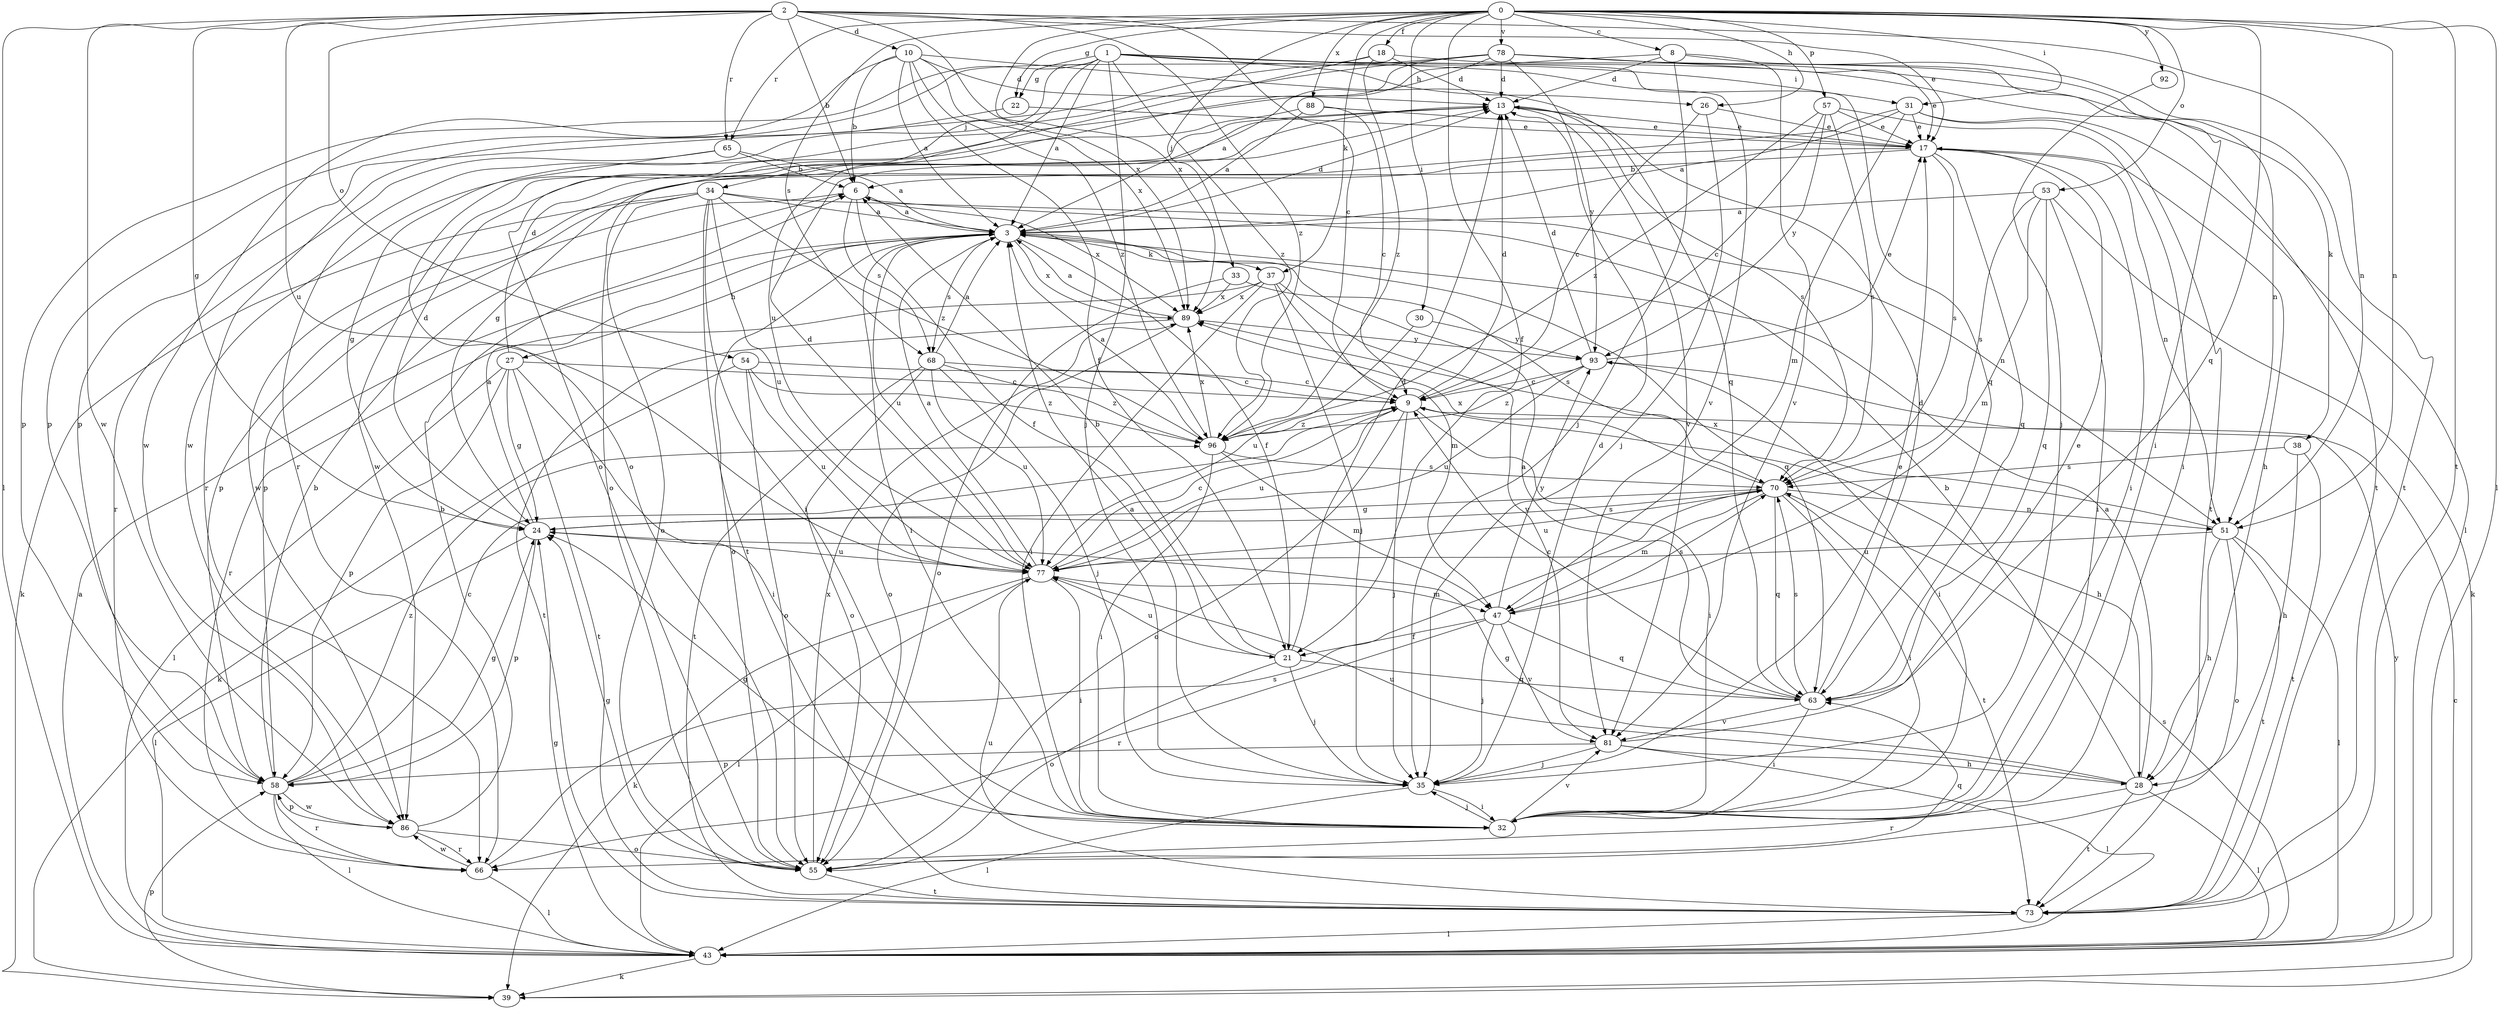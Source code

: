 strict digraph  {
0;
1;
2;
3;
6;
8;
9;
10;
13;
17;
18;
21;
22;
24;
26;
27;
28;
30;
31;
32;
33;
34;
35;
37;
38;
39;
43;
47;
51;
53;
54;
55;
57;
58;
63;
65;
66;
68;
70;
73;
77;
78;
81;
86;
88;
89;
92;
93;
96;
0 -> 8  [label=c];
0 -> 18  [label=f];
0 -> 21  [label=f];
0 -> 22  [label=g];
0 -> 26  [label=h];
0 -> 30  [label=i];
0 -> 31  [label=i];
0 -> 33  [label=j];
0 -> 37  [label=k];
0 -> 43  [label=l];
0 -> 51  [label=n];
0 -> 53  [label=o];
0 -> 57  [label=p];
0 -> 63  [label=q];
0 -> 65  [label=r];
0 -> 68  [label=s];
0 -> 73  [label=t];
0 -> 78  [label=v];
0 -> 88  [label=x];
0 -> 89  [label=x];
0 -> 92  [label=y];
1 -> 3  [label=a];
1 -> 22  [label=g];
1 -> 26  [label=h];
1 -> 31  [label=i];
1 -> 34  [label=j];
1 -> 35  [label=j];
1 -> 58  [label=p];
1 -> 63  [label=q];
1 -> 73  [label=t];
1 -> 77  [label=u];
1 -> 81  [label=v];
1 -> 96  [label=z];
2 -> 6  [label=b];
2 -> 9  [label=c];
2 -> 10  [label=d];
2 -> 17  [label=e];
2 -> 24  [label=g];
2 -> 43  [label=l];
2 -> 51  [label=n];
2 -> 54  [label=o];
2 -> 65  [label=r];
2 -> 77  [label=u];
2 -> 86  [label=w];
2 -> 89  [label=x];
2 -> 96  [label=z];
3 -> 13  [label=d];
3 -> 21  [label=f];
3 -> 27  [label=h];
3 -> 32  [label=i];
3 -> 37  [label=k];
3 -> 55  [label=o];
3 -> 63  [label=q];
3 -> 68  [label=s];
3 -> 77  [label=u];
3 -> 89  [label=x];
6 -> 3  [label=a];
6 -> 21  [label=f];
6 -> 58  [label=p];
6 -> 68  [label=s];
6 -> 89  [label=x];
8 -> 13  [label=d];
8 -> 35  [label=j];
8 -> 73  [label=t];
8 -> 81  [label=v];
8 -> 86  [label=w];
9 -> 13  [label=d];
9 -> 28  [label=h];
9 -> 32  [label=i];
9 -> 35  [label=j];
9 -> 55  [label=o];
9 -> 77  [label=u];
9 -> 96  [label=z];
10 -> 3  [label=a];
10 -> 6  [label=b];
10 -> 13  [label=d];
10 -> 21  [label=f];
10 -> 63  [label=q];
10 -> 86  [label=w];
10 -> 89  [label=x];
10 -> 96  [label=z];
13 -> 17  [label=e];
13 -> 55  [label=o];
13 -> 70  [label=s];
13 -> 81  [label=v];
17 -> 6  [label=b];
17 -> 28  [label=h];
17 -> 32  [label=i];
17 -> 51  [label=n];
17 -> 63  [label=q];
17 -> 70  [label=s];
17 -> 86  [label=w];
18 -> 13  [label=d];
18 -> 38  [label=k];
18 -> 55  [label=o];
18 -> 58  [label=p];
18 -> 96  [label=z];
21 -> 6  [label=b];
21 -> 13  [label=d];
21 -> 35  [label=j];
21 -> 55  [label=o];
21 -> 63  [label=q];
21 -> 77  [label=u];
22 -> 17  [label=e];
22 -> 66  [label=r];
24 -> 3  [label=a];
24 -> 13  [label=d];
24 -> 43  [label=l];
24 -> 58  [label=p];
24 -> 70  [label=s];
24 -> 77  [label=u];
26 -> 9  [label=c];
26 -> 17  [label=e];
26 -> 35  [label=j];
27 -> 9  [label=c];
27 -> 13  [label=d];
27 -> 24  [label=g];
27 -> 32  [label=i];
27 -> 43  [label=l];
27 -> 58  [label=p];
27 -> 73  [label=t];
28 -> 3  [label=a];
28 -> 6  [label=b];
28 -> 24  [label=g];
28 -> 43  [label=l];
28 -> 66  [label=r];
28 -> 73  [label=t];
28 -> 77  [label=u];
30 -> 77  [label=u];
30 -> 93  [label=y];
31 -> 3  [label=a];
31 -> 17  [label=e];
31 -> 24  [label=g];
31 -> 43  [label=l];
31 -> 47  [label=m];
31 -> 73  [label=t];
32 -> 24  [label=g];
32 -> 35  [label=j];
32 -> 81  [label=v];
33 -> 55  [label=o];
33 -> 70  [label=s];
33 -> 89  [label=x];
34 -> 3  [label=a];
34 -> 32  [label=i];
34 -> 39  [label=k];
34 -> 51  [label=n];
34 -> 55  [label=o];
34 -> 58  [label=p];
34 -> 73  [label=t];
34 -> 77  [label=u];
34 -> 96  [label=z];
35 -> 3  [label=a];
35 -> 13  [label=d];
35 -> 17  [label=e];
35 -> 32  [label=i];
35 -> 43  [label=l];
37 -> 32  [label=i];
37 -> 35  [label=j];
37 -> 47  [label=m];
37 -> 66  [label=r];
37 -> 81  [label=v];
37 -> 89  [label=x];
38 -> 28  [label=h];
38 -> 70  [label=s];
38 -> 73  [label=t];
39 -> 9  [label=c];
39 -> 58  [label=p];
43 -> 3  [label=a];
43 -> 24  [label=g];
43 -> 39  [label=k];
43 -> 70  [label=s];
43 -> 93  [label=y];
47 -> 21  [label=f];
47 -> 35  [label=j];
47 -> 63  [label=q];
47 -> 66  [label=r];
47 -> 70  [label=s];
47 -> 81  [label=v];
47 -> 93  [label=y];
51 -> 28  [label=h];
51 -> 43  [label=l];
51 -> 55  [label=o];
51 -> 73  [label=t];
51 -> 77  [label=u];
51 -> 89  [label=x];
53 -> 3  [label=a];
53 -> 32  [label=i];
53 -> 39  [label=k];
53 -> 47  [label=m];
53 -> 63  [label=q];
53 -> 70  [label=s];
54 -> 9  [label=c];
54 -> 39  [label=k];
54 -> 55  [label=o];
54 -> 77  [label=u];
54 -> 96  [label=z];
55 -> 24  [label=g];
55 -> 63  [label=q];
55 -> 73  [label=t];
55 -> 89  [label=x];
57 -> 9  [label=c];
57 -> 17  [label=e];
57 -> 32  [label=i];
57 -> 70  [label=s];
57 -> 93  [label=y];
57 -> 96  [label=z];
58 -> 6  [label=b];
58 -> 9  [label=c];
58 -> 24  [label=g];
58 -> 43  [label=l];
58 -> 66  [label=r];
58 -> 86  [label=w];
58 -> 96  [label=z];
63 -> 3  [label=a];
63 -> 9  [label=c];
63 -> 13  [label=d];
63 -> 32  [label=i];
63 -> 70  [label=s];
63 -> 81  [label=v];
65 -> 3  [label=a];
65 -> 6  [label=b];
65 -> 24  [label=g];
65 -> 66  [label=r];
66 -> 43  [label=l];
66 -> 70  [label=s];
66 -> 86  [label=w];
68 -> 3  [label=a];
68 -> 9  [label=c];
68 -> 35  [label=j];
68 -> 55  [label=o];
68 -> 73  [label=t];
68 -> 77  [label=u];
68 -> 96  [label=z];
70 -> 24  [label=g];
70 -> 32  [label=i];
70 -> 47  [label=m];
70 -> 51  [label=n];
70 -> 63  [label=q];
70 -> 73  [label=t];
70 -> 77  [label=u];
70 -> 89  [label=x];
73 -> 43  [label=l];
73 -> 77  [label=u];
77 -> 3  [label=a];
77 -> 9  [label=c];
77 -> 13  [label=d];
77 -> 32  [label=i];
77 -> 39  [label=k];
77 -> 43  [label=l];
77 -> 47  [label=m];
78 -> 3  [label=a];
78 -> 13  [label=d];
78 -> 17  [label=e];
78 -> 32  [label=i];
78 -> 51  [label=n];
78 -> 55  [label=o];
78 -> 58  [label=p];
78 -> 66  [label=r];
78 -> 93  [label=y];
81 -> 17  [label=e];
81 -> 28  [label=h];
81 -> 35  [label=j];
81 -> 43  [label=l];
81 -> 58  [label=p];
86 -> 6  [label=b];
86 -> 55  [label=o];
86 -> 58  [label=p];
86 -> 66  [label=r];
88 -> 3  [label=a];
88 -> 9  [label=c];
88 -> 17  [label=e];
88 -> 86  [label=w];
89 -> 3  [label=a];
89 -> 55  [label=o];
89 -> 73  [label=t];
89 -> 93  [label=y];
92 -> 35  [label=j];
93 -> 9  [label=c];
93 -> 13  [label=d];
93 -> 17  [label=e];
93 -> 32  [label=i];
93 -> 77  [label=u];
93 -> 96  [label=z];
96 -> 3  [label=a];
96 -> 32  [label=i];
96 -> 47  [label=m];
96 -> 70  [label=s];
96 -> 89  [label=x];
}
